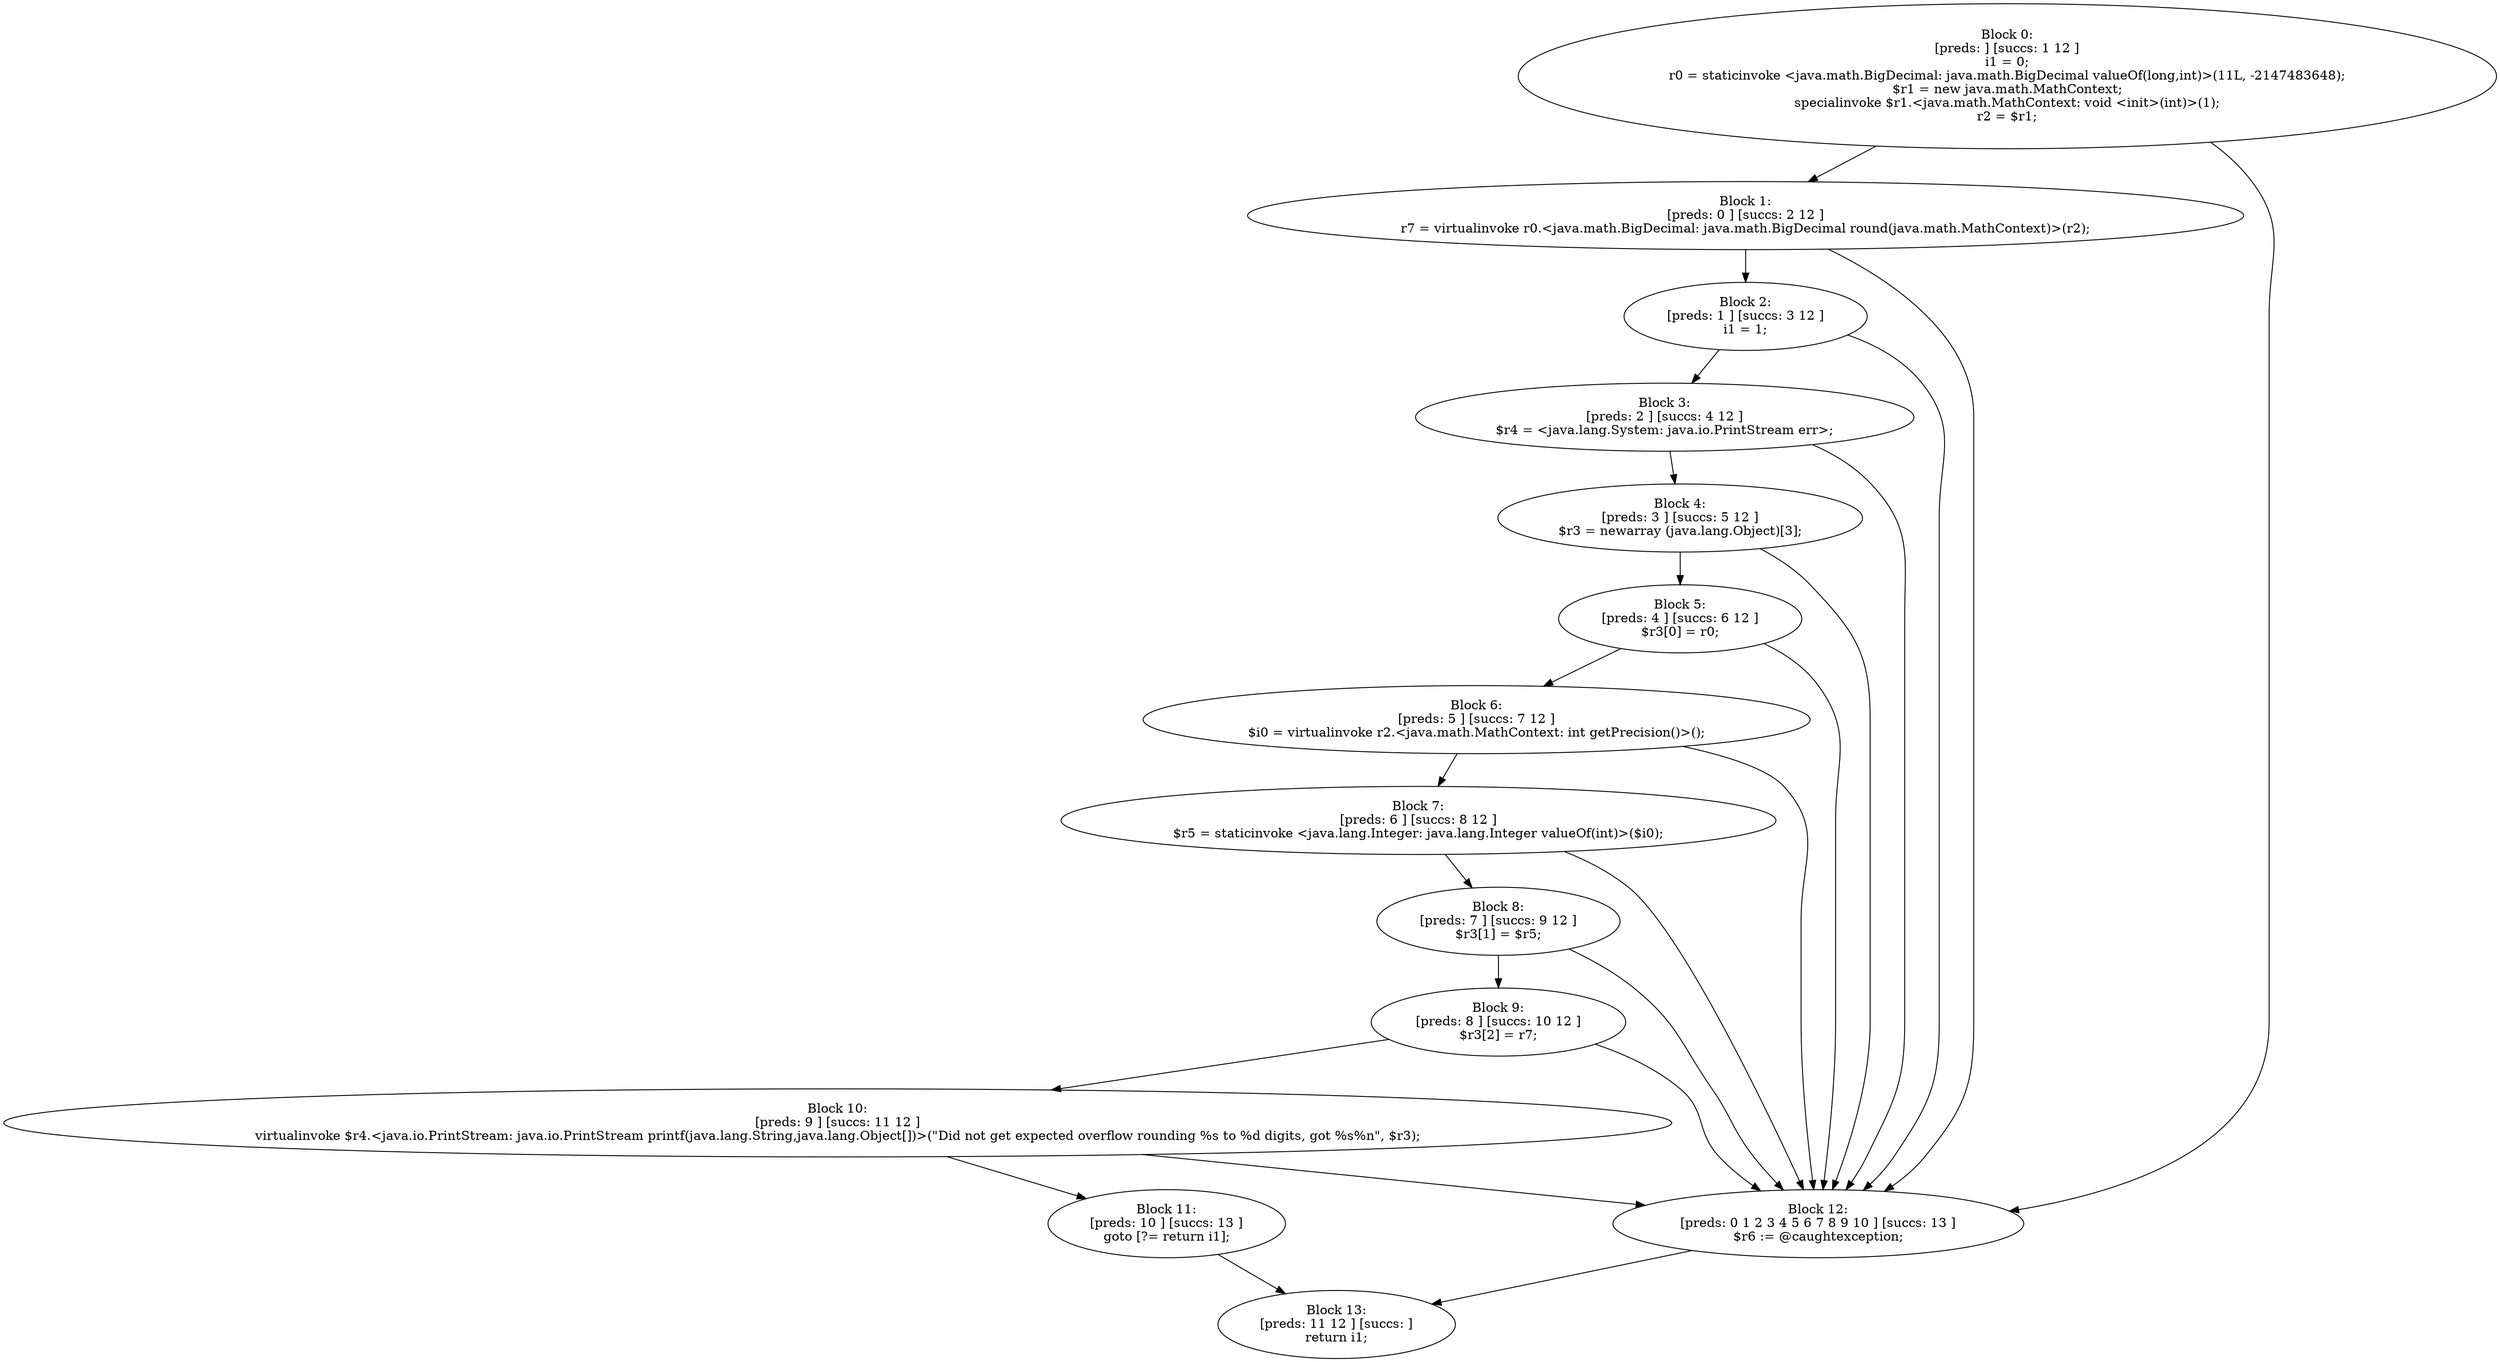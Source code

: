 digraph "unitGraph" {
    "Block 0:
[preds: ] [succs: 1 12 ]
i1 = 0;
r0 = staticinvoke <java.math.BigDecimal: java.math.BigDecimal valueOf(long,int)>(11L, -2147483648);
$r1 = new java.math.MathContext;
specialinvoke $r1.<java.math.MathContext: void <init>(int)>(1);
r2 = $r1;
"
    "Block 1:
[preds: 0 ] [succs: 2 12 ]
r7 = virtualinvoke r0.<java.math.BigDecimal: java.math.BigDecimal round(java.math.MathContext)>(r2);
"
    "Block 2:
[preds: 1 ] [succs: 3 12 ]
i1 = 1;
"
    "Block 3:
[preds: 2 ] [succs: 4 12 ]
$r4 = <java.lang.System: java.io.PrintStream err>;
"
    "Block 4:
[preds: 3 ] [succs: 5 12 ]
$r3 = newarray (java.lang.Object)[3];
"
    "Block 5:
[preds: 4 ] [succs: 6 12 ]
$r3[0] = r0;
"
    "Block 6:
[preds: 5 ] [succs: 7 12 ]
$i0 = virtualinvoke r2.<java.math.MathContext: int getPrecision()>();
"
    "Block 7:
[preds: 6 ] [succs: 8 12 ]
$r5 = staticinvoke <java.lang.Integer: java.lang.Integer valueOf(int)>($i0);
"
    "Block 8:
[preds: 7 ] [succs: 9 12 ]
$r3[1] = $r5;
"
    "Block 9:
[preds: 8 ] [succs: 10 12 ]
$r3[2] = r7;
"
    "Block 10:
[preds: 9 ] [succs: 11 12 ]
virtualinvoke $r4.<java.io.PrintStream: java.io.PrintStream printf(java.lang.String,java.lang.Object[])>(\"Did not get expected overflow rounding %s to %d digits, got %s%n\", $r3);
"
    "Block 11:
[preds: 10 ] [succs: 13 ]
goto [?= return i1];
"
    "Block 12:
[preds: 0 1 2 3 4 5 6 7 8 9 10 ] [succs: 13 ]
$r6 := @caughtexception;
"
    "Block 13:
[preds: 11 12 ] [succs: ]
return i1;
"
    "Block 0:
[preds: ] [succs: 1 12 ]
i1 = 0;
r0 = staticinvoke <java.math.BigDecimal: java.math.BigDecimal valueOf(long,int)>(11L, -2147483648);
$r1 = new java.math.MathContext;
specialinvoke $r1.<java.math.MathContext: void <init>(int)>(1);
r2 = $r1;
"->"Block 1:
[preds: 0 ] [succs: 2 12 ]
r7 = virtualinvoke r0.<java.math.BigDecimal: java.math.BigDecimal round(java.math.MathContext)>(r2);
";
    "Block 0:
[preds: ] [succs: 1 12 ]
i1 = 0;
r0 = staticinvoke <java.math.BigDecimal: java.math.BigDecimal valueOf(long,int)>(11L, -2147483648);
$r1 = new java.math.MathContext;
specialinvoke $r1.<java.math.MathContext: void <init>(int)>(1);
r2 = $r1;
"->"Block 12:
[preds: 0 1 2 3 4 5 6 7 8 9 10 ] [succs: 13 ]
$r6 := @caughtexception;
";
    "Block 1:
[preds: 0 ] [succs: 2 12 ]
r7 = virtualinvoke r0.<java.math.BigDecimal: java.math.BigDecimal round(java.math.MathContext)>(r2);
"->"Block 2:
[preds: 1 ] [succs: 3 12 ]
i1 = 1;
";
    "Block 1:
[preds: 0 ] [succs: 2 12 ]
r7 = virtualinvoke r0.<java.math.BigDecimal: java.math.BigDecimal round(java.math.MathContext)>(r2);
"->"Block 12:
[preds: 0 1 2 3 4 5 6 7 8 9 10 ] [succs: 13 ]
$r6 := @caughtexception;
";
    "Block 2:
[preds: 1 ] [succs: 3 12 ]
i1 = 1;
"->"Block 3:
[preds: 2 ] [succs: 4 12 ]
$r4 = <java.lang.System: java.io.PrintStream err>;
";
    "Block 2:
[preds: 1 ] [succs: 3 12 ]
i1 = 1;
"->"Block 12:
[preds: 0 1 2 3 4 5 6 7 8 9 10 ] [succs: 13 ]
$r6 := @caughtexception;
";
    "Block 3:
[preds: 2 ] [succs: 4 12 ]
$r4 = <java.lang.System: java.io.PrintStream err>;
"->"Block 4:
[preds: 3 ] [succs: 5 12 ]
$r3 = newarray (java.lang.Object)[3];
";
    "Block 3:
[preds: 2 ] [succs: 4 12 ]
$r4 = <java.lang.System: java.io.PrintStream err>;
"->"Block 12:
[preds: 0 1 2 3 4 5 6 7 8 9 10 ] [succs: 13 ]
$r6 := @caughtexception;
";
    "Block 4:
[preds: 3 ] [succs: 5 12 ]
$r3 = newarray (java.lang.Object)[3];
"->"Block 5:
[preds: 4 ] [succs: 6 12 ]
$r3[0] = r0;
";
    "Block 4:
[preds: 3 ] [succs: 5 12 ]
$r3 = newarray (java.lang.Object)[3];
"->"Block 12:
[preds: 0 1 2 3 4 5 6 7 8 9 10 ] [succs: 13 ]
$r6 := @caughtexception;
";
    "Block 5:
[preds: 4 ] [succs: 6 12 ]
$r3[0] = r0;
"->"Block 6:
[preds: 5 ] [succs: 7 12 ]
$i0 = virtualinvoke r2.<java.math.MathContext: int getPrecision()>();
";
    "Block 5:
[preds: 4 ] [succs: 6 12 ]
$r3[0] = r0;
"->"Block 12:
[preds: 0 1 2 3 4 5 6 7 8 9 10 ] [succs: 13 ]
$r6 := @caughtexception;
";
    "Block 6:
[preds: 5 ] [succs: 7 12 ]
$i0 = virtualinvoke r2.<java.math.MathContext: int getPrecision()>();
"->"Block 7:
[preds: 6 ] [succs: 8 12 ]
$r5 = staticinvoke <java.lang.Integer: java.lang.Integer valueOf(int)>($i0);
";
    "Block 6:
[preds: 5 ] [succs: 7 12 ]
$i0 = virtualinvoke r2.<java.math.MathContext: int getPrecision()>();
"->"Block 12:
[preds: 0 1 2 3 4 5 6 7 8 9 10 ] [succs: 13 ]
$r6 := @caughtexception;
";
    "Block 7:
[preds: 6 ] [succs: 8 12 ]
$r5 = staticinvoke <java.lang.Integer: java.lang.Integer valueOf(int)>($i0);
"->"Block 8:
[preds: 7 ] [succs: 9 12 ]
$r3[1] = $r5;
";
    "Block 7:
[preds: 6 ] [succs: 8 12 ]
$r5 = staticinvoke <java.lang.Integer: java.lang.Integer valueOf(int)>($i0);
"->"Block 12:
[preds: 0 1 2 3 4 5 6 7 8 9 10 ] [succs: 13 ]
$r6 := @caughtexception;
";
    "Block 8:
[preds: 7 ] [succs: 9 12 ]
$r3[1] = $r5;
"->"Block 9:
[preds: 8 ] [succs: 10 12 ]
$r3[2] = r7;
";
    "Block 8:
[preds: 7 ] [succs: 9 12 ]
$r3[1] = $r5;
"->"Block 12:
[preds: 0 1 2 3 4 5 6 7 8 9 10 ] [succs: 13 ]
$r6 := @caughtexception;
";
    "Block 9:
[preds: 8 ] [succs: 10 12 ]
$r3[2] = r7;
"->"Block 10:
[preds: 9 ] [succs: 11 12 ]
virtualinvoke $r4.<java.io.PrintStream: java.io.PrintStream printf(java.lang.String,java.lang.Object[])>(\"Did not get expected overflow rounding %s to %d digits, got %s%n\", $r3);
";
    "Block 9:
[preds: 8 ] [succs: 10 12 ]
$r3[2] = r7;
"->"Block 12:
[preds: 0 1 2 3 4 5 6 7 8 9 10 ] [succs: 13 ]
$r6 := @caughtexception;
";
    "Block 10:
[preds: 9 ] [succs: 11 12 ]
virtualinvoke $r4.<java.io.PrintStream: java.io.PrintStream printf(java.lang.String,java.lang.Object[])>(\"Did not get expected overflow rounding %s to %d digits, got %s%n\", $r3);
"->"Block 11:
[preds: 10 ] [succs: 13 ]
goto [?= return i1];
";
    "Block 10:
[preds: 9 ] [succs: 11 12 ]
virtualinvoke $r4.<java.io.PrintStream: java.io.PrintStream printf(java.lang.String,java.lang.Object[])>(\"Did not get expected overflow rounding %s to %d digits, got %s%n\", $r3);
"->"Block 12:
[preds: 0 1 2 3 4 5 6 7 8 9 10 ] [succs: 13 ]
$r6 := @caughtexception;
";
    "Block 11:
[preds: 10 ] [succs: 13 ]
goto [?= return i1];
"->"Block 13:
[preds: 11 12 ] [succs: ]
return i1;
";
    "Block 12:
[preds: 0 1 2 3 4 5 6 7 8 9 10 ] [succs: 13 ]
$r6 := @caughtexception;
"->"Block 13:
[preds: 11 12 ] [succs: ]
return i1;
";
}
